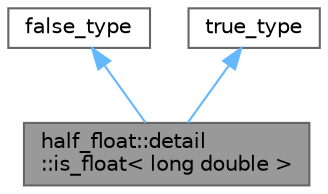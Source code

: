 digraph "half_float::detail::is_float&lt; long double &gt;"
{
 // LATEX_PDF_SIZE
  bgcolor="transparent";
  edge [fontname=Helvetica,fontsize=10,labelfontname=Helvetica,labelfontsize=10];
  node [fontname=Helvetica,fontsize=10,shape=box,height=0.2,width=0.4];
  Node1 [id="Node000001",label="half_float::detail\l::is_float\< long double \>",height=0.2,width=0.4,color="gray40", fillcolor="grey60", style="filled", fontcolor="black",tooltip=" "];
  Node2 -> Node1 [id="edge3_Node000001_Node000002",dir="back",color="steelblue1",style="solid",tooltip=" "];
  Node2 [id="Node000002",label="false_type",height=0.2,width=0.4,color="gray40", fillcolor="white", style="filled",URL="$structhalf__float_1_1detail_1_1bool__type.html",tooltip=" "];
  Node3 -> Node1 [id="edge4_Node000001_Node000003",dir="back",color="steelblue1",style="solid",tooltip=" "];
  Node3 [id="Node000003",label="true_type",height=0.2,width=0.4,color="gray40", fillcolor="white", style="filled",URL="$structhalf__float_1_1detail_1_1bool__type.html",tooltip=" "];
}
